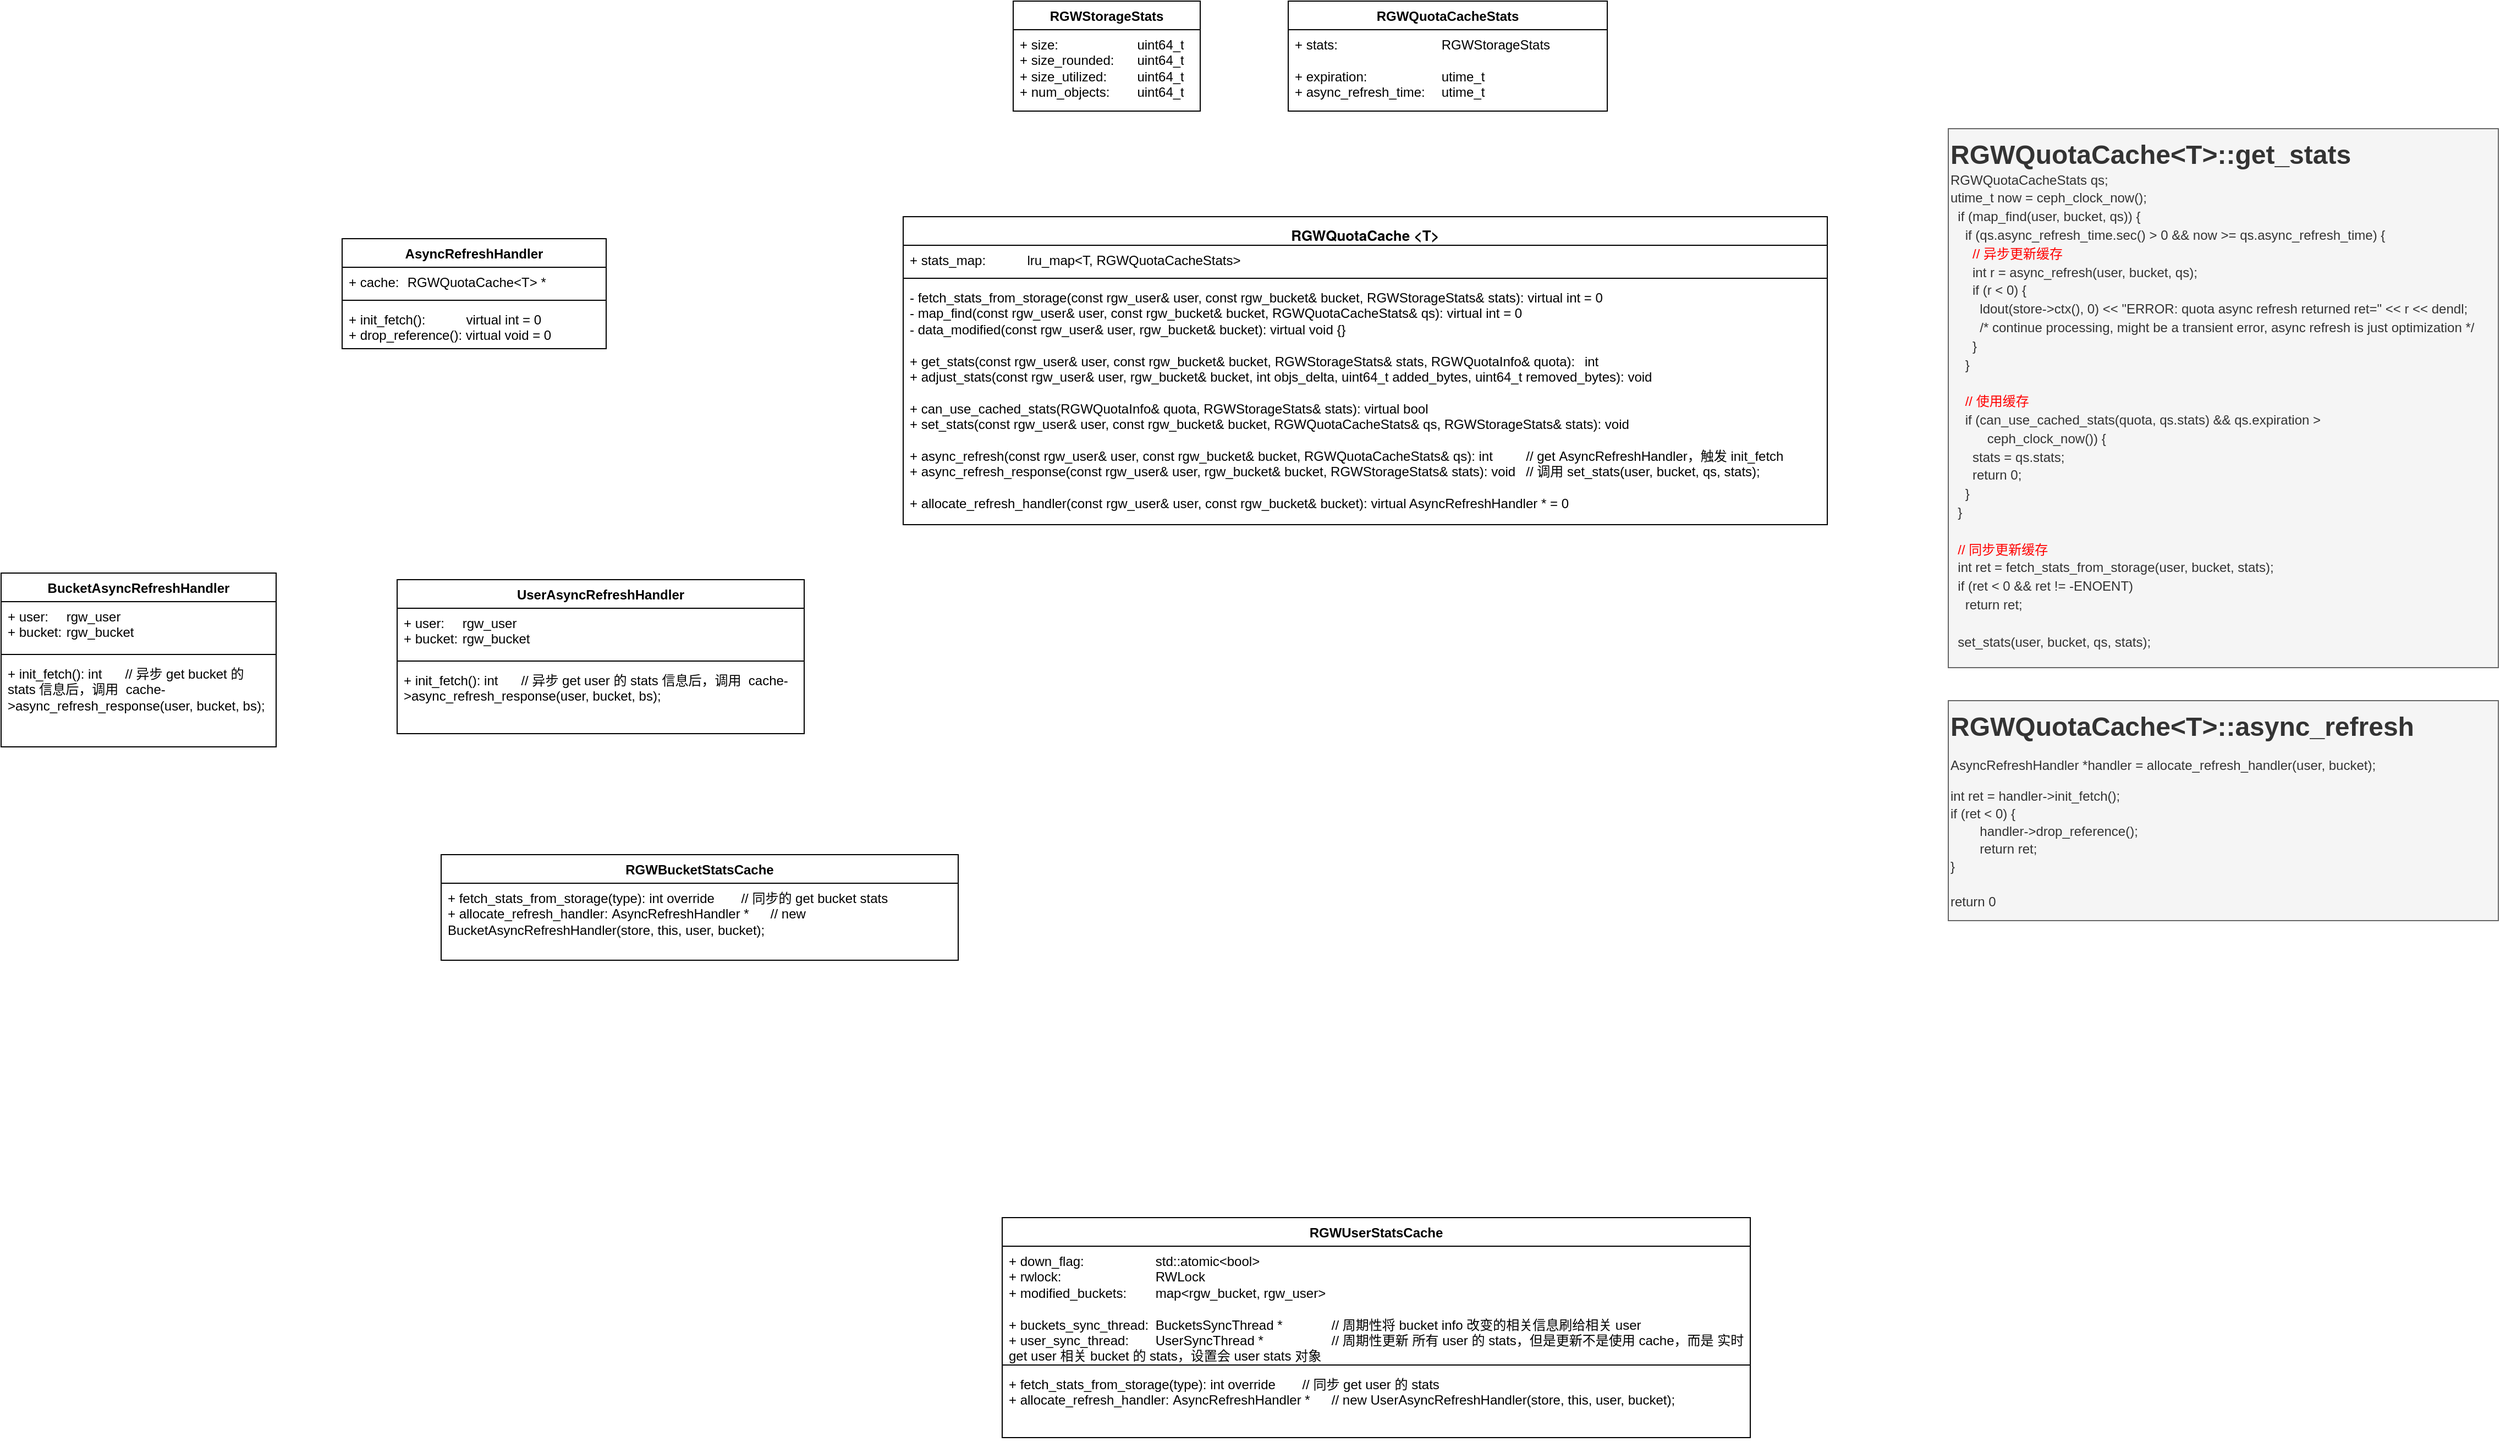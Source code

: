 <mxfile version="24.7.3" type="github">
  <diagram name="第 1 页" id="NyUh1yyV36GHHRMd1uLf">
    <mxGraphModel dx="3695" dy="2809" grid="1" gridSize="10" guides="1" tooltips="1" connect="1" arrows="1" fold="1" page="1" pageScale="1" pageWidth="827" pageHeight="1169" math="0" shadow="0">
      <root>
        <mxCell id="0" />
        <mxCell id="1" parent="0" />
        <mxCell id="rM31WVM_aIMixApUrWMA-1" value="&lt;p style=&quot;margin: 0px; font-variant-numeric: normal; font-variant-east-asian: normal; font-variant-alternates: normal; font-size-adjust: none; font-kerning: auto; font-optical-sizing: auto; font-feature-settings: normal; font-variation-settings: normal; font-variant-position: normal; font-stretch: normal; font-size: 13px; line-height: normal; font-family: &amp;quot;Helvetica Neue&amp;quot;; text-align: start;&quot; class=&quot;p1&quot;&gt;RGWQuotaCache &amp;lt;&lt;span style=&quot;background-color: initial;&quot;&gt;T&lt;/span&gt;&lt;span style=&quot;background-color: initial;&quot;&gt;&amp;gt;&lt;/span&gt;&lt;/p&gt;" style="swimlane;fontStyle=1;align=center;verticalAlign=top;childLayout=stackLayout;horizontal=1;startSize=26;horizontalStack=0;resizeParent=1;resizeParentMax=0;resizeLast=0;collapsible=1;marginBottom=0;whiteSpace=wrap;html=1;" vertex="1" parent="1">
          <mxGeometry x="40" y="130" width="840" height="280" as="geometry" />
        </mxCell>
        <mxCell id="rM31WVM_aIMixApUrWMA-2" value="+ stats_map:&amp;nbsp;&lt;span style=&quot;white-space: pre;&quot;&gt;&#x9;&lt;/span&gt;&lt;span style=&quot;white-space: pre;&quot;&gt;&#x9;&lt;/span&gt;lru_map&amp;lt;T, RGWQuotaCacheStats&amp;gt;" style="text;strokeColor=none;fillColor=none;align=left;verticalAlign=top;spacingLeft=4;spacingRight=4;overflow=hidden;rotatable=0;points=[[0,0.5],[1,0.5]];portConstraint=eastwest;whiteSpace=wrap;html=1;" vertex="1" parent="rM31WVM_aIMixApUrWMA-1">
          <mxGeometry y="26" width="840" height="26" as="geometry" />
        </mxCell>
        <mxCell id="rM31WVM_aIMixApUrWMA-3" value="" style="line;strokeWidth=1;fillColor=none;align=left;verticalAlign=middle;spacingTop=-1;spacingLeft=3;spacingRight=3;rotatable=0;labelPosition=right;points=[];portConstraint=eastwest;strokeColor=inherit;" vertex="1" parent="rM31WVM_aIMixApUrWMA-1">
          <mxGeometry y="52" width="840" height="8" as="geometry" />
        </mxCell>
        <mxCell id="rM31WVM_aIMixApUrWMA-4" value="- fetch_stats_from_storage(const rgw_user&amp;amp; user, const rgw_bucket&amp;amp; bucket, RGWStorageStats&amp;amp; stats): virtual int = 0&lt;div&gt;-&amp;nbsp;map_find(const rgw_user&amp;amp; user, const rgw_bucket&amp;amp; bucket, RGWQuotaCacheStats&amp;amp; qs):&amp;nbsp;&lt;span style=&quot;background-color: initial;&quot;&gt;virtual int = 0&lt;/span&gt;&lt;/div&gt;&lt;div&gt;&lt;span style=&quot;background-color: initial;&quot;&gt;-&amp;nbsp;&lt;/span&gt;&lt;span style=&quot;background-color: initial;&quot;&gt;data_modified(const rgw_user&amp;amp; user, rgw_bucket&amp;amp; bucket):&amp;nbsp;&lt;/span&gt;&lt;span style=&quot;background-color: initial;&quot;&gt;virtual void {}&lt;/span&gt;&lt;/div&gt;&lt;div&gt;&lt;span style=&quot;background-color: initial;&quot;&gt;&lt;br&gt;&lt;/span&gt;&lt;/div&gt;&lt;div&gt;&lt;span style=&quot;background-color: initial;&quot;&gt;+&amp;nbsp;&lt;/span&gt;&lt;span style=&quot;background-color: initial;&quot;&gt;get_stats(const rgw_user&amp;amp; user, const rgw_bucket&amp;amp; bucket, RGWStorageStats&amp;amp; stats, RGWQuotaInfo&amp;amp; quota):&lt;span style=&quot;white-space: pre;&quot;&gt;&#x9;&lt;/span&gt;int&lt;/span&gt;&lt;/div&gt;&lt;div&gt;&lt;span style=&quot;background-color: initial;&quot;&gt;+&amp;nbsp;&lt;/span&gt;&lt;span style=&quot;background-color: initial;&quot;&gt;adjust_stats(const rgw_user&amp;amp; user, rgw_bucket&amp;amp; bucket, int objs_delta, uint64_t added_bytes, uint64_t removed_bytes): void&lt;/span&gt;&lt;/div&gt;&lt;div&gt;&lt;span style=&quot;background-color: initial;&quot;&gt;&lt;br&gt;&lt;/span&gt;&lt;/div&gt;&lt;div&gt;&lt;span style=&quot;background-color: initial;&quot;&gt;+&amp;nbsp;&lt;/span&gt;&lt;span style=&quot;background-color: initial;&quot;&gt;can_use_cached_stats(RGWQuotaInfo&amp;amp; quota, RGWStorageStats&amp;amp; stats): virtual bool&lt;/span&gt;&lt;/div&gt;&lt;div&gt;&lt;span style=&quot;background-color: initial;&quot;&gt;+&amp;nbsp;&lt;/span&gt;&lt;span style=&quot;background-color: initial;&quot;&gt;set_stats(const rgw_user&amp;amp; user, const rgw_bucket&amp;amp; bucket, RGWQuotaCacheStats&amp;amp; qs, RGWStorageStats&amp;amp; stats): void&lt;/span&gt;&lt;/div&gt;&lt;div&gt;&lt;span style=&quot;background-color: initial;&quot;&gt;&lt;br&gt;&lt;/span&gt;&lt;/div&gt;&lt;div&gt;&lt;span style=&quot;background-color: initial;&quot;&gt;+&amp;nbsp;&lt;/span&gt;&lt;span style=&quot;background-color: initial;&quot;&gt;async_refresh(const rgw_user&amp;amp; user, const rgw_bucket&amp;amp; bucket, RGWQuotaCacheStats&amp;amp; qs): int&lt;span style=&quot;white-space: pre;&quot;&gt;&#x9;&lt;/span&gt;&lt;span style=&quot;white-space: pre;&quot;&gt;&#x9;&lt;/span&gt;// get&amp;nbsp;&lt;/span&gt;&lt;span style=&quot;background-color: initial;&quot;&gt;AsyncRefreshHandler，触发&amp;nbsp;&lt;/span&gt;&lt;span style=&quot;background-color: initial;&quot;&gt;init_fetch&lt;/span&gt;&lt;/div&gt;&lt;div&gt;&lt;span style=&quot;background-color: initial;&quot;&gt;+&amp;nbsp;&lt;/span&gt;&lt;span style=&quot;background-color: initial;&quot;&gt;async_refresh_response(const rgw_user&amp;amp; user, rgw_bucket&amp;amp; bucket, RGWStorageStats&amp;amp; stats): void&lt;span style=&quot;white-space: pre;&quot;&gt;&#x9;&lt;/span&gt;// 调用&amp;nbsp;&lt;/span&gt;&lt;span style=&quot;background-color: initial;&quot;&gt;set_stats(user, bucket, qs, stats);&lt;/span&gt;&lt;/div&gt;&lt;div&gt;&lt;span style=&quot;background-color: initial;&quot;&gt;&lt;br&gt;&lt;/span&gt;&lt;/div&gt;&lt;div&gt;&lt;span style=&quot;background-color: initial;&quot;&gt;+&amp;nbsp;&lt;/span&gt;&lt;span style=&quot;background-color: initial;&quot;&gt;allocate_refresh_handler(const rgw_user&amp;amp; user, const rgw_bucket&amp;amp; bucket):&amp;nbsp;&lt;/span&gt;&lt;span style=&quot;background-color: initial;&quot;&gt;virtual AsyncRefreshHandler * = 0&lt;/span&gt;&lt;/div&gt;&lt;div&gt;&lt;span style=&quot;background-color: initial;&quot;&gt;&lt;br&gt;&lt;/span&gt;&lt;/div&gt;" style="text;strokeColor=none;fillColor=none;align=left;verticalAlign=top;spacingLeft=4;spacingRight=4;overflow=hidden;rotatable=0;points=[[0,0.5],[1,0.5]];portConstraint=eastwest;whiteSpace=wrap;html=1;" vertex="1" parent="rM31WVM_aIMixApUrWMA-1">
          <mxGeometry y="60" width="840" height="220" as="geometry" />
        </mxCell>
        <mxCell id="rM31WVM_aIMixApUrWMA-5" value="RGWStorageStats" style="swimlane;fontStyle=1;align=center;verticalAlign=top;childLayout=stackLayout;horizontal=1;startSize=26;horizontalStack=0;resizeParent=1;resizeParentMax=0;resizeLast=0;collapsible=1;marginBottom=0;whiteSpace=wrap;html=1;" vertex="1" parent="1">
          <mxGeometry x="140" y="-66" width="170" height="100" as="geometry" />
        </mxCell>
        <mxCell id="rM31WVM_aIMixApUrWMA-6" value="+ size: &lt;span style=&quot;white-space: pre;&quot;&gt;&#x9;&lt;/span&gt;&lt;span style=&quot;white-space: pre;&quot;&gt;&#x9;&lt;/span&gt;&lt;span style=&quot;white-space: pre;&quot;&gt;&#x9;&lt;/span&gt;uint64_t&lt;div&gt;+&amp;nbsp;size_rounded:&amp;nbsp;&lt;span style=&quot;white-space: pre;&quot;&gt;&#x9;&lt;/span&gt;&lt;span style=&quot;background-color: initial;&quot;&gt;uint64_t&lt;/span&gt;&lt;/div&gt;&lt;div&gt;+&amp;nbsp;size_utilized:&amp;nbsp;&lt;span style=&quot;white-space: pre;&quot;&gt;&#x9;&lt;/span&gt;&lt;span style=&quot;background-color: initial;&quot;&gt;uint64_t&lt;/span&gt;&lt;/div&gt;&lt;div&gt;+&amp;nbsp;num_objects:&lt;span style=&quot;white-space: pre;&quot;&gt;&#x9;&lt;/span&gt;&lt;span style=&quot;background-color: initial;&quot;&gt;uint64_t&lt;/span&gt;&lt;/div&gt;" style="text;strokeColor=none;fillColor=none;align=left;verticalAlign=top;spacingLeft=4;spacingRight=4;overflow=hidden;rotatable=0;points=[[0,0.5],[1,0.5]];portConstraint=eastwest;whiteSpace=wrap;html=1;" vertex="1" parent="rM31WVM_aIMixApUrWMA-5">
          <mxGeometry y="26" width="170" height="74" as="geometry" />
        </mxCell>
        <mxCell id="rM31WVM_aIMixApUrWMA-9" value="RGWQuotaCacheStats" style="swimlane;fontStyle=1;align=center;verticalAlign=top;childLayout=stackLayout;horizontal=1;startSize=26;horizontalStack=0;resizeParent=1;resizeParentMax=0;resizeLast=0;collapsible=1;marginBottom=0;whiteSpace=wrap;html=1;" vertex="1" parent="1">
          <mxGeometry x="390" y="-66" width="290" height="100" as="geometry" />
        </mxCell>
        <mxCell id="rM31WVM_aIMixApUrWMA-10" value="+ stats:&lt;span style=&quot;white-space: pre;&quot;&gt;&#x9;&lt;span style=&quot;white-space: pre;&quot;&gt;&#x9;&lt;/span&gt;&lt;span style=&quot;white-space: pre;&quot;&gt;&#x9;&lt;/span&gt;&lt;span style=&quot;white-space: pre;&quot;&gt;&#x9;&lt;/span&gt;&lt;/span&gt;RGWStorageStats&lt;div&gt;&lt;br&gt;&lt;/div&gt;&lt;div&gt;+&amp;nbsp;expiration:&amp;nbsp;&lt;span style=&quot;white-space: pre;&quot;&gt;&#x9;&lt;/span&gt;&lt;span style=&quot;white-space: pre;&quot;&gt;&#x9;&lt;/span&gt;&lt;span style=&quot;white-space: pre;&quot;&gt;&#x9;&lt;/span&gt;utime_t&lt;/div&gt;&lt;div&gt;+&amp;nbsp;async_refresh_time:&lt;span style=&quot;white-space: pre;&quot;&gt;&#x9;&lt;/span&gt;&lt;span style=&quot;background-color: initial;&quot;&gt;utime_t&lt;/span&gt;&lt;/div&gt;" style="text;strokeColor=none;fillColor=none;align=left;verticalAlign=top;spacingLeft=4;spacingRight=4;overflow=hidden;rotatable=0;points=[[0,0.5],[1,0.5]];portConstraint=eastwest;whiteSpace=wrap;html=1;" vertex="1" parent="rM31WVM_aIMixApUrWMA-9">
          <mxGeometry y="26" width="290" height="74" as="geometry" />
        </mxCell>
        <mxCell id="rM31WVM_aIMixApUrWMA-13" value="AsyncRefreshHandler" style="swimlane;fontStyle=1;align=center;verticalAlign=top;childLayout=stackLayout;horizontal=1;startSize=26;horizontalStack=0;resizeParent=1;resizeParentMax=0;resizeLast=0;collapsible=1;marginBottom=0;whiteSpace=wrap;html=1;" vertex="1" parent="1">
          <mxGeometry x="-470" y="150" width="240" height="100" as="geometry" />
        </mxCell>
        <mxCell id="rM31WVM_aIMixApUrWMA-14" value="+ cache:&lt;span style=&quot;white-space: pre;&quot;&gt;&#x9;&lt;/span&gt;RGWQuotaCache&amp;lt;T&amp;gt; *" style="text;strokeColor=none;fillColor=none;align=left;verticalAlign=top;spacingLeft=4;spacingRight=4;overflow=hidden;rotatable=0;points=[[0,0.5],[1,0.5]];portConstraint=eastwest;whiteSpace=wrap;html=1;" vertex="1" parent="rM31WVM_aIMixApUrWMA-13">
          <mxGeometry y="26" width="240" height="26" as="geometry" />
        </mxCell>
        <mxCell id="rM31WVM_aIMixApUrWMA-15" value="" style="line;strokeWidth=1;fillColor=none;align=left;verticalAlign=middle;spacingTop=-1;spacingLeft=3;spacingRight=3;rotatable=0;labelPosition=right;points=[];portConstraint=eastwest;strokeColor=inherit;" vertex="1" parent="rM31WVM_aIMixApUrWMA-13">
          <mxGeometry y="52" width="240" height="8" as="geometry" />
        </mxCell>
        <mxCell id="rM31WVM_aIMixApUrWMA-16" value="+ init_fetch(): &lt;span style=&quot;white-space: pre;&quot;&gt;&#x9;&lt;/span&gt;&lt;span style=&quot;white-space: pre;&quot;&gt;&#x9;&lt;/span&gt;virtual int = 0&lt;div&gt;+&amp;nbsp;drop_reference(): virtual void = 0&lt;/div&gt;" style="text;strokeColor=none;fillColor=none;align=left;verticalAlign=top;spacingLeft=4;spacingRight=4;overflow=hidden;rotatable=0;points=[[0,0.5],[1,0.5]];portConstraint=eastwest;whiteSpace=wrap;html=1;" vertex="1" parent="rM31WVM_aIMixApUrWMA-13">
          <mxGeometry y="60" width="240" height="40" as="geometry" />
        </mxCell>
        <mxCell id="rM31WVM_aIMixApUrWMA-17" value="&lt;p style=&quot;line-height: 60%;&quot;&gt;&lt;/p&gt;&lt;h1 style=&quot;margin-top: 0px; line-height: 40%;&quot;&gt;RGWQuotaCache&amp;lt;T&amp;gt;::get_stats&lt;/h1&gt;&lt;p style=&quot;margin-top: 0px; margin-bottom: 0px; line-height: 40%;&quot;&gt;RGWQuotaCacheStats qs;&lt;/p&gt;&lt;p style=&quot;line-height: 40%;&quot;&gt;utime_t now = ceph_clock_now();&lt;/p&gt;&lt;p style=&quot;line-height: 40%;&quot;&gt;&amp;nbsp; if (map_find(user, bucket, qs)) {&lt;/p&gt;&lt;p style=&quot;line-height: 40%;&quot;&gt;&amp;nbsp; &amp;nbsp; if (qs.async_refresh_time.sec() &amp;gt; 0 &amp;amp;&amp;amp; now &amp;gt;= qs.async_refresh_time) {&lt;/p&gt;&lt;p style=&quot;line-height: 40%;&quot;&gt;&lt;span style=&quot;background-color: initial; white-space: pre;&quot;&gt;&amp;nbsp;     &lt;/span&gt;&lt;span style=&quot;color: rgb(255, 0, 0); background-color: initial;&quot;&gt;// 异步更新缓存&lt;/span&gt;&lt;/p&gt;&lt;p style=&quot;line-height: 40%;&quot;&gt;&amp;nbsp; &amp;nbsp; &amp;nbsp; int r = async_refresh(user, bucket, qs);&lt;/p&gt;&lt;p style=&quot;line-height: 40%;&quot;&gt;&amp;nbsp; &amp;nbsp; &amp;nbsp; if (r &amp;lt; 0) {&lt;/p&gt;&lt;p style=&quot;line-height: 40%;&quot;&gt;&amp;nbsp; &amp;nbsp; &amp;nbsp; &amp;nbsp; ldout(store-&amp;gt;ctx(), 0) &amp;lt;&amp;lt; &quot;ERROR: quota async refresh returned ret=&quot; &amp;lt;&amp;lt; r &amp;lt;&amp;lt; dendl;&lt;/p&gt;&lt;p style=&quot;line-height: 40%;&quot;&gt;&amp;nbsp; &amp;nbsp; &amp;nbsp; &amp;nbsp; /* continue processing, might be a transient error, async refresh is just optimization */&lt;/p&gt;&lt;p style=&quot;line-height: 40%;&quot;&gt;&amp;nbsp; &amp;nbsp; &amp;nbsp; }&lt;/p&gt;&lt;p style=&quot;line-height: 40%;&quot;&gt;&amp;nbsp; &amp;nbsp; }&lt;/p&gt;&lt;p style=&quot;line-height: 40%;&quot;&gt;&lt;span style=&quot;white-space: pre;&quot;&gt;&#x9;&lt;/span&gt;&lt;br&gt;&lt;/p&gt;&lt;p style=&quot;line-height: 40%;&quot;&gt;&amp;nbsp; &amp;nbsp;&amp;nbsp;&lt;span style=&quot;color: rgb(255, 0, 0); background-color: initial;&quot;&gt;// 使用缓存&lt;/span&gt;&lt;/p&gt;&lt;p style=&quot;line-height: 40%;&quot;&gt;&amp;nbsp; &amp;nbsp; if (can_use_cached_stats(quota, qs.stats) &amp;amp;&amp;amp; qs.expiration &amp;gt;&lt;/p&gt;&lt;p style=&quot;line-height: 40%;&quot;&gt;&lt;span style=&quot;white-space: normal;&quot;&gt;&lt;span style=&quot;white-space:pre&quot;&gt;&#x9;&lt;/span&gt;&amp;nbsp; ceph_clock_now()) {&lt;/span&gt;&lt;/p&gt;&lt;p style=&quot;line-height: 40%;&quot;&gt;&amp;nbsp; &amp;nbsp; &amp;nbsp; stats = qs.stats;&lt;/p&gt;&lt;p style=&quot;line-height: 40%;&quot;&gt;&amp;nbsp; &amp;nbsp; &amp;nbsp; return 0;&lt;/p&gt;&lt;p style=&quot;line-height: 40%;&quot;&gt;&amp;nbsp; &amp;nbsp; }&lt;/p&gt;&lt;p style=&quot;line-height: 40%;&quot;&gt;&amp;nbsp; }&lt;/p&gt;&lt;p style=&quot;line-height: 40%;&quot;&gt;&lt;br&gt;&lt;/p&gt;&lt;p style=&quot;line-height: 40%;&quot;&gt;&lt;font color=&quot;#ff0000&quot;&gt;&amp;nbsp; // 同步更新缓存&lt;/font&gt;&lt;/p&gt;&lt;p style=&quot;line-height: 40%;&quot;&gt;&amp;nbsp; int ret = fetch_stats_from_storage(user, bucket, stats);&lt;/p&gt;&lt;p style=&quot;line-height: 40%;&quot;&gt;&amp;nbsp; if (ret &amp;lt; 0 &amp;amp;&amp;amp; ret != -ENOENT)&lt;/p&gt;&lt;p style=&quot;line-height: 40%;&quot;&gt;&amp;nbsp; &amp;nbsp; return ret;&lt;/p&gt;&lt;p style=&quot;line-height: 40%;&quot;&gt;&amp;nbsp;&amp;nbsp;&lt;/p&gt;&lt;p style=&quot;line-height: 40%;&quot;&gt;&amp;nbsp; set_stats(user, bucket, qs, stats);&lt;/p&gt;&lt;p&gt;&lt;/p&gt;" style="text;html=1;whiteSpace=wrap;overflow=hidden;rounded=0;fillColor=#f5f5f5;fontColor=#333333;strokeColor=#666666;" vertex="1" parent="1">
          <mxGeometry x="990" y="50" width="500" height="490" as="geometry" />
        </mxCell>
        <mxCell id="rM31WVM_aIMixApUrWMA-18" value="&lt;p style=&quot;line-height: 60%;&quot;&gt;&lt;/p&gt;&lt;h1 style=&quot;margin-top: 0px; line-height: 9.6px;&quot;&gt;RGWQuotaCache&amp;lt;T&amp;gt;::async_refresh&lt;/h1&gt;&lt;h1 style=&quot;margin-top: 0px; line-height: 50%;&quot;&gt;&lt;p style=&quot;font-size: 12px; font-weight: 400; margin-top: 0px; margin-bottom: 0px; line-height: 4.8px;&quot;&gt;&lt;br&gt;&lt;/p&gt;&lt;p style=&quot;margin-top: 0px; margin-bottom: 0px; line-height: 50%;&quot;&gt;&lt;span style=&quot;font-size: 12px; font-weight: 400;&quot;&gt;AsyncRefreshHandler *handler = allocate_refresh_handler(user, bucket);&lt;/span&gt;&lt;br&gt;&lt;/p&gt;&lt;p style=&quot;margin-top: 0px; margin-bottom: 0px; line-height: 50%;&quot;&gt;&lt;br&gt;&lt;/p&gt;&lt;p style=&quot;margin-top: 0px; margin-bottom: 0px; line-height: 50%;&quot;&gt;&lt;span style=&quot;font-size: 12px; font-weight: 400;&quot;&gt;int ret = handler-&amp;gt;init_fetch();&lt;/span&gt;&lt;br&gt;&lt;/p&gt;&lt;p style=&quot;margin-top: 0px; margin-bottom: 0px; line-height: 50%;&quot;&gt;&lt;span style=&quot;font-size: 12px; font-weight: 400;&quot;&gt;if (ret &amp;lt; 0) {&lt;/span&gt;&lt;br&gt;&lt;/p&gt;&lt;p style=&quot;margin-top: 0px; margin-bottom: 0px; line-height: 50%;&quot;&gt;&lt;span style=&quot;font-size: 12px; font-weight: 400;&quot;&gt;&lt;span style=&quot;white-space: pre;&quot;&gt;&#x9;&lt;/span&gt;handler-&amp;gt;drop_reference();&lt;/span&gt;&lt;/p&gt;&lt;p style=&quot;margin-top: 0px; margin-bottom: 0px; line-height: 50%;&quot;&gt;&lt;span style=&quot;font-size: 12px; font-weight: 400;&quot;&gt;&amp;nbsp; &amp;nbsp; &lt;span style=&quot;white-space: pre;&quot;&gt;&#x9;&lt;/span&gt;return ret;&lt;/span&gt;&lt;/p&gt;&lt;p style=&quot;margin-top: 0px; margin-bottom: 0px; line-height: 50%;&quot;&gt;&lt;/p&gt;&lt;p style=&quot;margin-top: 0px; margin-bottom: 0px; line-height: 50%;&quot;&gt;&lt;span style=&quot;font-size: 12px; font-weight: 400;&quot;&gt;}&lt;/span&gt;&lt;/p&gt;&lt;p style=&quot;margin-top: 0px; margin-bottom: 0px; line-height: 50%;&quot;&gt;&lt;span style=&quot;font-size: 12px; font-weight: 400;&quot;&gt;&lt;br&gt;&lt;/span&gt;&lt;/p&gt;&lt;p style=&quot;margin-top: 0px; margin-bottom: 0px; line-height: 50%;&quot;&gt;&lt;span style=&quot;font-size: 12px; font-weight: 400;&quot;&gt;return 0&lt;/span&gt;&lt;/p&gt;&lt;/h1&gt;&lt;p&gt;&lt;/p&gt;" style="text;html=1;whiteSpace=wrap;overflow=hidden;rounded=0;fillColor=#f5f5f5;fontColor=#333333;strokeColor=#666666;" vertex="1" parent="1">
          <mxGeometry x="990" y="570" width="500" height="200" as="geometry" />
        </mxCell>
        <mxCell id="rM31WVM_aIMixApUrWMA-19" value="BucketAsyncRefreshHandler" style="swimlane;fontStyle=1;align=center;verticalAlign=top;childLayout=stackLayout;horizontal=1;startSize=26;horizontalStack=0;resizeParent=1;resizeParentMax=0;resizeLast=0;collapsible=1;marginBottom=0;whiteSpace=wrap;html=1;" vertex="1" parent="1">
          <mxGeometry x="-780" y="454" width="250" height="158" as="geometry" />
        </mxCell>
        <mxCell id="rM31WVM_aIMixApUrWMA-20" value="+ user:&lt;span style=&quot;white-space: pre;&quot;&gt;&#x9;&lt;/span&gt;rgw_user&lt;div&gt;+ bucket:&lt;span style=&quot;white-space: pre;&quot;&gt;&#x9;&lt;/span&gt;&lt;span style=&quot;background-color: initial;&quot;&gt;rgw_bucket&lt;/span&gt;&lt;/div&gt;" style="text;strokeColor=none;fillColor=none;align=left;verticalAlign=top;spacingLeft=4;spacingRight=4;overflow=hidden;rotatable=0;points=[[0,0.5],[1,0.5]];portConstraint=eastwest;whiteSpace=wrap;html=1;" vertex="1" parent="rM31WVM_aIMixApUrWMA-19">
          <mxGeometry y="26" width="250" height="44" as="geometry" />
        </mxCell>
        <mxCell id="rM31WVM_aIMixApUrWMA-21" value="" style="line;strokeWidth=1;fillColor=none;align=left;verticalAlign=middle;spacingTop=-1;spacingLeft=3;spacingRight=3;rotatable=0;labelPosition=right;points=[];portConstraint=eastwest;strokeColor=inherit;" vertex="1" parent="rM31WVM_aIMixApUrWMA-19">
          <mxGeometry y="70" width="250" height="8" as="geometry" />
        </mxCell>
        <mxCell id="rM31WVM_aIMixApUrWMA-22" value="+ init_fetch(): int&lt;span style=&quot;white-space: pre;&quot;&gt;&#x9;&lt;/span&gt;// 异步 get bucket 的 stats 信息后，调用&amp;nbsp;&amp;nbsp;cache-&amp;gt;async_refresh_response(user, bucket, bs);&amp;nbsp;" style="text;strokeColor=none;fillColor=none;align=left;verticalAlign=top;spacingLeft=4;spacingRight=4;overflow=hidden;rotatable=0;points=[[0,0.5],[1,0.5]];portConstraint=eastwest;whiteSpace=wrap;html=1;" vertex="1" parent="rM31WVM_aIMixApUrWMA-19">
          <mxGeometry y="78" width="250" height="80" as="geometry" />
        </mxCell>
        <mxCell id="rM31WVM_aIMixApUrWMA-23" value="UserAsyncRefreshHandler" style="swimlane;fontStyle=1;align=center;verticalAlign=top;childLayout=stackLayout;horizontal=1;startSize=26;horizontalStack=0;resizeParent=1;resizeParentMax=0;resizeLast=0;collapsible=1;marginBottom=0;whiteSpace=wrap;html=1;" vertex="1" parent="1">
          <mxGeometry x="-420" y="460" width="370" height="140" as="geometry" />
        </mxCell>
        <mxCell id="rM31WVM_aIMixApUrWMA-24" value="+ user:&lt;span style=&quot;white-space: pre;&quot;&gt;&#x9;&lt;/span&gt;rgw_user&lt;div&gt;+ bucket:&lt;span style=&quot;white-space: pre;&quot;&gt;&#x9;&lt;/span&gt;&lt;span style=&quot;background-color: initial;&quot;&gt;rgw_bucket&lt;/span&gt;&lt;/div&gt;" style="text;strokeColor=none;fillColor=none;align=left;verticalAlign=top;spacingLeft=4;spacingRight=4;overflow=hidden;rotatable=0;points=[[0,0.5],[1,0.5]];portConstraint=eastwest;whiteSpace=wrap;html=1;" vertex="1" parent="rM31WVM_aIMixApUrWMA-23">
          <mxGeometry y="26" width="370" height="44" as="geometry" />
        </mxCell>
        <mxCell id="rM31WVM_aIMixApUrWMA-25" value="" style="line;strokeWidth=1;fillColor=none;align=left;verticalAlign=middle;spacingTop=-1;spacingLeft=3;spacingRight=3;rotatable=0;labelPosition=right;points=[];portConstraint=eastwest;strokeColor=inherit;" vertex="1" parent="rM31WVM_aIMixApUrWMA-23">
          <mxGeometry y="70" width="370" height="8" as="geometry" />
        </mxCell>
        <mxCell id="rM31WVM_aIMixApUrWMA-26" value="+ init_fetch(): int&lt;span style=&quot;white-space: pre;&quot;&gt;&#x9;&lt;/span&gt;// 异步 get user 的 stats 信息后，调用&amp;nbsp;&amp;nbsp;cache-&amp;gt;async_refresh_response(user, bucket, bs);&amp;nbsp;" style="text;strokeColor=none;fillColor=none;align=left;verticalAlign=top;spacingLeft=4;spacingRight=4;overflow=hidden;rotatable=0;points=[[0,0.5],[1,0.5]];portConstraint=eastwest;whiteSpace=wrap;html=1;" vertex="1" parent="rM31WVM_aIMixApUrWMA-23">
          <mxGeometry y="78" width="370" height="62" as="geometry" />
        </mxCell>
        <mxCell id="rM31WVM_aIMixApUrWMA-28" value="RGWBucketStatsCache" style="swimlane;fontStyle=1;align=center;verticalAlign=top;childLayout=stackLayout;horizontal=1;startSize=26;horizontalStack=0;resizeParent=1;resizeParentMax=0;resizeLast=0;collapsible=1;marginBottom=0;whiteSpace=wrap;html=1;" vertex="1" parent="1">
          <mxGeometry x="-380" y="710" width="470" height="96" as="geometry" />
        </mxCell>
        <mxCell id="rM31WVM_aIMixApUrWMA-31" value="+ fetch_stats_from_storage(type): int override&lt;span style=&quot;white-space: pre;&quot;&gt;&#x9;&lt;/span&gt;// 同步的 get bucket stats&lt;div&gt;+&amp;nbsp;allocate_refresh_handler:&amp;nbsp;AsyncRefreshHandler *&lt;span style=&quot;white-space: pre;&quot;&gt;&#x9;&lt;/span&gt;//&amp;nbsp;new BucketAsyncRefreshHandler(store, this, user, bucket);&lt;/div&gt;" style="text;strokeColor=none;fillColor=none;align=left;verticalAlign=top;spacingLeft=4;spacingRight=4;overflow=hidden;rotatable=0;points=[[0,0.5],[1,0.5]];portConstraint=eastwest;whiteSpace=wrap;html=1;" vertex="1" parent="rM31WVM_aIMixApUrWMA-28">
          <mxGeometry y="26" width="470" height="70" as="geometry" />
        </mxCell>
        <mxCell id="rM31WVM_aIMixApUrWMA-32" value="RGWUserStatsCache" style="swimlane;fontStyle=1;align=center;verticalAlign=top;childLayout=stackLayout;horizontal=1;startSize=26;horizontalStack=0;resizeParent=1;resizeParentMax=0;resizeLast=0;collapsible=1;marginBottom=0;whiteSpace=wrap;html=1;" vertex="1" parent="1">
          <mxGeometry x="130" y="1040" width="680" height="200" as="geometry" />
        </mxCell>
        <mxCell id="rM31WVM_aIMixApUrWMA-33" value="+ down_flag:&lt;span style=&quot;white-space: pre;&quot;&gt;&#x9;&lt;/span&gt;&lt;span style=&quot;white-space: pre;&quot;&gt;&#x9;&lt;span style=&quot;white-space: pre;&quot;&gt;&#x9;&lt;/span&gt;&lt;/span&gt;std::atomic&amp;lt;bool&amp;gt;&lt;div&gt;+&amp;nbsp;rwlock:&lt;span style=&quot;white-space: pre;&quot;&gt;&#x9;&lt;/span&gt;&lt;span style=&quot;white-space: pre;&quot;&gt;&#x9;&lt;/span&gt;&lt;span style=&quot;white-space: pre;&quot;&gt;&#x9;&lt;span style=&quot;white-space: pre;&quot;&gt;&#x9;&lt;/span&gt;&lt;/span&gt;&lt;span style=&quot;background-color: initial;&quot;&gt;RWLock&lt;/span&gt;&lt;/div&gt;&lt;div&gt;&lt;span style=&quot;background-color: initial;&quot;&gt;+&amp;nbsp;&lt;/span&gt;&lt;span style=&quot;background-color: initial;&quot;&gt;modified_buckets:&lt;span style=&quot;white-space: pre;&quot;&gt;&#x9;&lt;/span&gt;&lt;/span&gt;&lt;span style=&quot;background-color: initial;&quot;&gt;map&amp;lt;rgw_bucket, rgw_user&amp;gt;&lt;/span&gt;&lt;/div&gt;&lt;div&gt;&lt;span style=&quot;background-color: initial;&quot;&gt;&lt;br&gt;&lt;/span&gt;&lt;/div&gt;&lt;div&gt;&lt;span style=&quot;background-color: initial;&quot;&gt;+&amp;nbsp;&lt;/span&gt;&lt;span style=&quot;background-color: initial;&quot;&gt;buckets_sync_thread:&lt;span style=&quot;white-space: pre;&quot;&gt;&#x9;&lt;/span&gt;&lt;/span&gt;&lt;span style=&quot;background-color: initial;&quot;&gt;BucketsSyncThread *&lt;span style=&quot;white-space: pre;&quot;&gt;&#x9;&lt;span style=&quot;white-space: pre;&quot;&gt;&#x9;&lt;/span&gt;&lt;/span&gt;// 周期性将 bucket info 改变的相关信息刷给相关 user&lt;/span&gt;&lt;/div&gt;&lt;div&gt;&lt;span style=&quot;background-color: initial;&quot;&gt;+&amp;nbsp;&lt;/span&gt;&lt;span style=&quot;background-color: initial;&quot;&gt;user_sync_thread:&lt;span style=&quot;white-space: pre;&quot;&gt;&#x9;&lt;/span&gt;&lt;/span&gt;&lt;span style=&quot;background-color: initial;&quot;&gt;UserSyncThread *&lt;span style=&quot;white-space: pre;&quot;&gt;&#x9;&lt;/span&gt;&lt;span style=&quot;white-space: pre;&quot;&gt;&#x9;&lt;span style=&quot;white-space: pre;&quot;&gt;&#x9;&lt;/span&gt;// 周期性&lt;/span&gt;更新 所有 user 的 stats，但是更新不是使用 cache，而是 实时 get user 相关 bucket 的 stats，设置会 user stats 对象&lt;/span&gt;&lt;/div&gt;" style="text;strokeColor=none;fillColor=none;align=left;verticalAlign=top;spacingLeft=4;spacingRight=4;overflow=hidden;rotatable=0;points=[[0,0.5],[1,0.5]];portConstraint=eastwest;whiteSpace=wrap;html=1;" vertex="1" parent="rM31WVM_aIMixApUrWMA-32">
          <mxGeometry y="26" width="680" height="104" as="geometry" />
        </mxCell>
        <mxCell id="rM31WVM_aIMixApUrWMA-34" value="" style="line;strokeWidth=1;fillColor=none;align=left;verticalAlign=middle;spacingTop=-1;spacingLeft=3;spacingRight=3;rotatable=0;labelPosition=right;points=[];portConstraint=eastwest;strokeColor=inherit;" vertex="1" parent="rM31WVM_aIMixApUrWMA-32">
          <mxGeometry y="130" width="680" height="8" as="geometry" />
        </mxCell>
        <mxCell id="rM31WVM_aIMixApUrWMA-35" value="+ fetch_stats_from_storage(type): int override&lt;span style=&quot;white-space: pre;&quot;&gt;&#x9;&lt;/span&gt;// 同步 get user 的 stats&lt;div&gt;+&amp;nbsp;&lt;span style=&quot;background-color: initial;&quot;&gt;allocate_refresh_handler:&amp;nbsp;AsyncRefreshHandler *&lt;span style=&quot;white-space: pre;&quot;&gt;&#x9;&lt;/span&gt;//&amp;nbsp;&lt;/span&gt;&lt;span style=&quot;background-color: initial;&quot;&gt;new UserAsyncRefreshHandler(store, this, user, bucket);&lt;/span&gt;&lt;/div&gt;" style="text;strokeColor=none;fillColor=none;align=left;verticalAlign=top;spacingLeft=4;spacingRight=4;overflow=hidden;rotatable=0;points=[[0,0.5],[1,0.5]];portConstraint=eastwest;whiteSpace=wrap;html=1;" vertex="1" parent="rM31WVM_aIMixApUrWMA-32">
          <mxGeometry y="138" width="680" height="62" as="geometry" />
        </mxCell>
      </root>
    </mxGraphModel>
  </diagram>
</mxfile>
